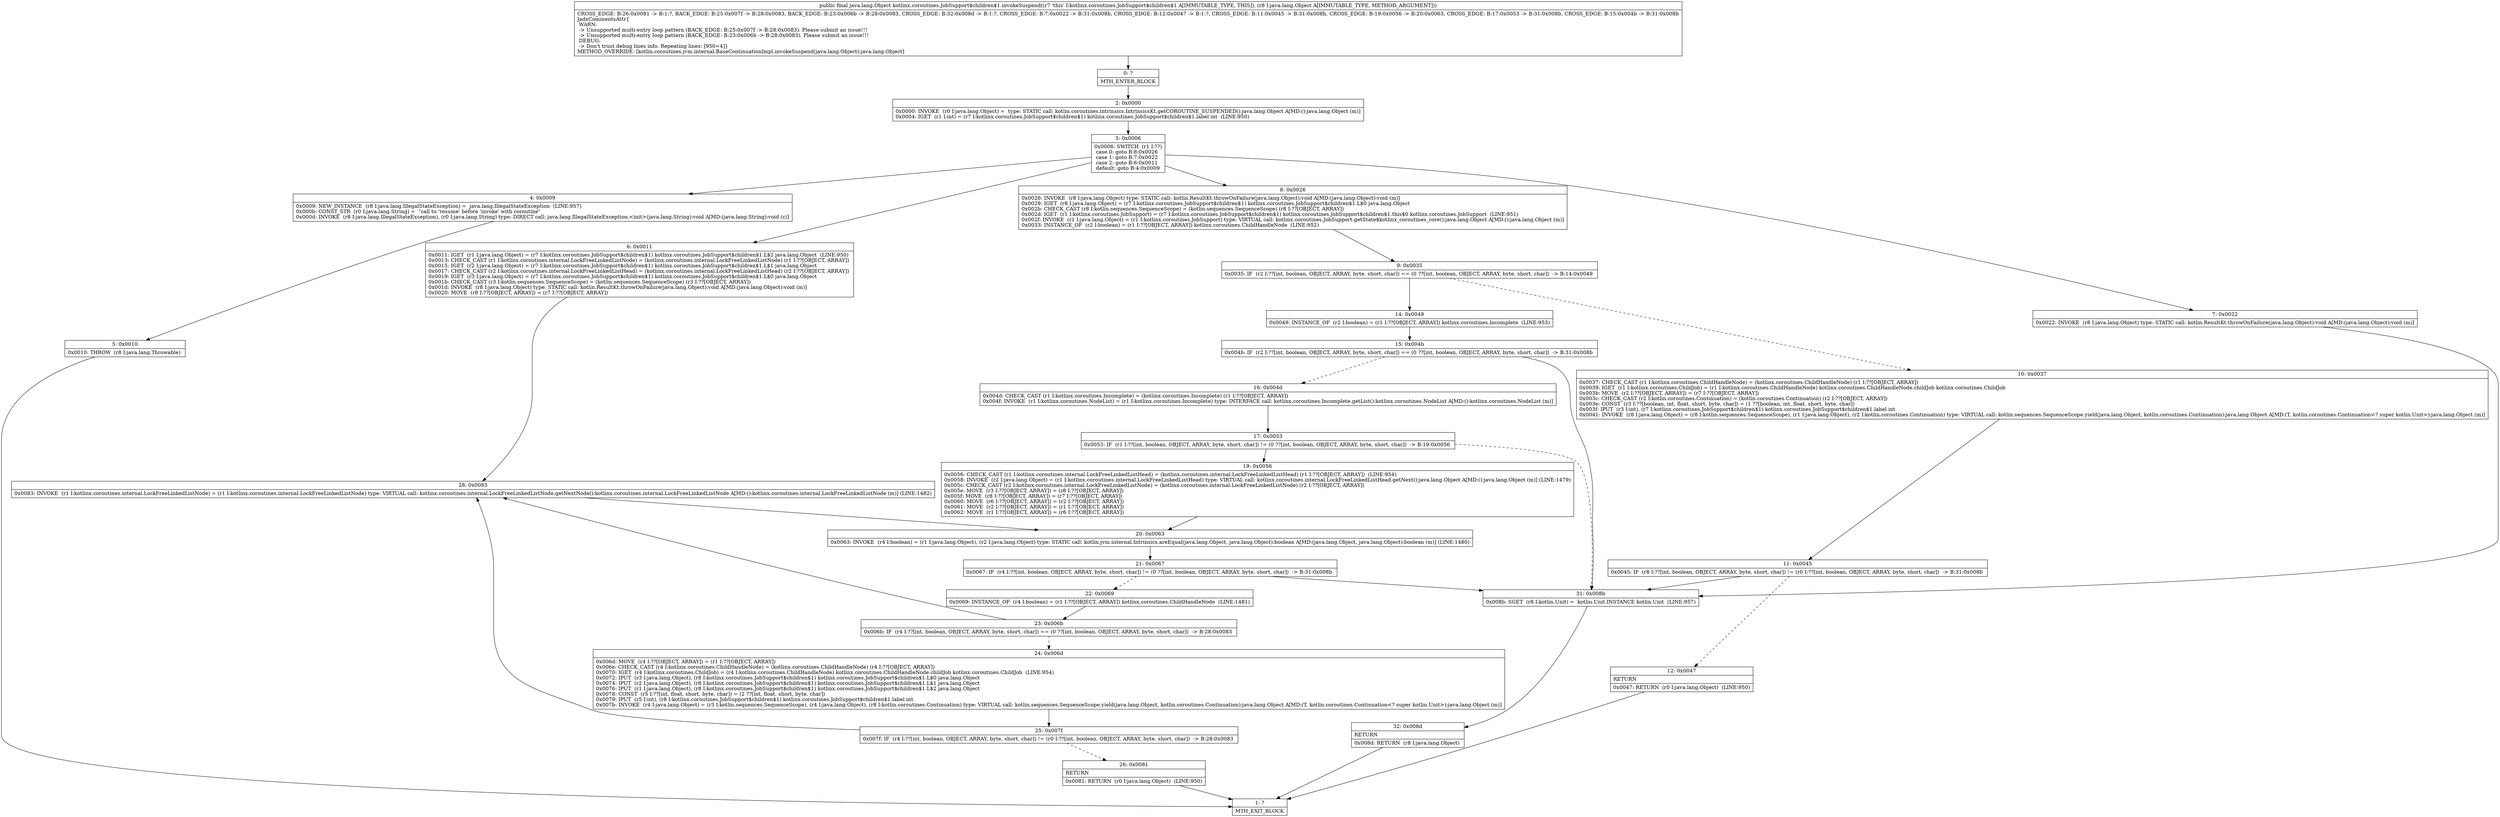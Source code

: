 digraph "CFG forkotlinx.coroutines.JobSupport$children$1.invokeSuspend(Ljava\/lang\/Object;)Ljava\/lang\/Object;" {
Node_0 [shape=record,label="{0\:\ ?|MTH_ENTER_BLOCK\l}"];
Node_2 [shape=record,label="{2\:\ 0x0000|0x0000: INVOKE  (r0 I:java.lang.Object) =  type: STATIC call: kotlin.coroutines.intrinsics.IntrinsicsKt.getCOROUTINE_SUSPENDED():java.lang.Object A[MD:():java.lang.Object (m)]\l0x0004: IGET  (r1 I:int) = (r7 I:kotlinx.coroutines.JobSupport$children$1) kotlinx.coroutines.JobSupport$children$1.label int  (LINE:950)\l}"];
Node_3 [shape=record,label="{3\:\ 0x0006|0x0006: SWITCH  (r1 I:??)\l case 0: goto B:8:0x0026\l case 1: goto B:7:0x0022\l case 2: goto B:6:0x0011\l default: goto B:4:0x0009 \l}"];
Node_4 [shape=record,label="{4\:\ 0x0009|0x0009: NEW_INSTANCE  (r8 I:java.lang.IllegalStateException) =  java.lang.IllegalStateException  (LINE:957)\l0x000b: CONST_STR  (r0 I:java.lang.String) =  \"call to 'resume' before 'invoke' with coroutine\" \l0x000d: INVOKE  (r8 I:java.lang.IllegalStateException), (r0 I:java.lang.String) type: DIRECT call: java.lang.IllegalStateException.\<init\>(java.lang.String):void A[MD:(java.lang.String):void (c)]\l}"];
Node_5 [shape=record,label="{5\:\ 0x0010|0x0010: THROW  (r8 I:java.lang.Throwable) \l}"];
Node_1 [shape=record,label="{1\:\ ?|MTH_EXIT_BLOCK\l}"];
Node_6 [shape=record,label="{6\:\ 0x0011|0x0011: IGET  (r1 I:java.lang.Object) = (r7 I:kotlinx.coroutines.JobSupport$children$1) kotlinx.coroutines.JobSupport$children$1.L$2 java.lang.Object  (LINE:950)\l0x0013: CHECK_CAST (r1 I:kotlinx.coroutines.internal.LockFreeLinkedListNode) = (kotlinx.coroutines.internal.LockFreeLinkedListNode) (r1 I:??[OBJECT, ARRAY]) \l0x0015: IGET  (r2 I:java.lang.Object) = (r7 I:kotlinx.coroutines.JobSupport$children$1) kotlinx.coroutines.JobSupport$children$1.L$1 java.lang.Object \l0x0017: CHECK_CAST (r2 I:kotlinx.coroutines.internal.LockFreeLinkedListHead) = (kotlinx.coroutines.internal.LockFreeLinkedListHead) (r2 I:??[OBJECT, ARRAY]) \l0x0019: IGET  (r3 I:java.lang.Object) = (r7 I:kotlinx.coroutines.JobSupport$children$1) kotlinx.coroutines.JobSupport$children$1.L$0 java.lang.Object \l0x001b: CHECK_CAST (r3 I:kotlin.sequences.SequenceScope) = (kotlin.sequences.SequenceScope) (r3 I:??[OBJECT, ARRAY]) \l0x001d: INVOKE  (r8 I:java.lang.Object) type: STATIC call: kotlin.ResultKt.throwOnFailure(java.lang.Object):void A[MD:(java.lang.Object):void (m)]\l0x0020: MOVE  (r8 I:??[OBJECT, ARRAY]) = (r7 I:??[OBJECT, ARRAY]) \l}"];
Node_28 [shape=record,label="{28\:\ 0x0083|0x0083: INVOKE  (r1 I:kotlinx.coroutines.internal.LockFreeLinkedListNode) = (r1 I:kotlinx.coroutines.internal.LockFreeLinkedListNode) type: VIRTUAL call: kotlinx.coroutines.internal.LockFreeLinkedListNode.getNextNode():kotlinx.coroutines.internal.LockFreeLinkedListNode A[MD:():kotlinx.coroutines.internal.LockFreeLinkedListNode (m)] (LINE:1482)\l}"];
Node_20 [shape=record,label="{20\:\ 0x0063|0x0063: INVOKE  (r4 I:boolean) = (r1 I:java.lang.Object), (r2 I:java.lang.Object) type: STATIC call: kotlin.jvm.internal.Intrinsics.areEqual(java.lang.Object, java.lang.Object):boolean A[MD:(java.lang.Object, java.lang.Object):boolean (m)] (LINE:1480)\l}"];
Node_21 [shape=record,label="{21\:\ 0x0067|0x0067: IF  (r4 I:??[int, boolean, OBJECT, ARRAY, byte, short, char]) != (0 ??[int, boolean, OBJECT, ARRAY, byte, short, char])  \-\> B:31:0x008b \l}"];
Node_22 [shape=record,label="{22\:\ 0x0069|0x0069: INSTANCE_OF  (r4 I:boolean) = (r1 I:??[OBJECT, ARRAY]) kotlinx.coroutines.ChildHandleNode  (LINE:1481)\l}"];
Node_23 [shape=record,label="{23\:\ 0x006b|0x006b: IF  (r4 I:??[int, boolean, OBJECT, ARRAY, byte, short, char]) == (0 ??[int, boolean, OBJECT, ARRAY, byte, short, char])  \-\> B:28:0x0083 \l}"];
Node_24 [shape=record,label="{24\:\ 0x006d|0x006d: MOVE  (r4 I:??[OBJECT, ARRAY]) = (r1 I:??[OBJECT, ARRAY]) \l0x006e: CHECK_CAST (r4 I:kotlinx.coroutines.ChildHandleNode) = (kotlinx.coroutines.ChildHandleNode) (r4 I:??[OBJECT, ARRAY]) \l0x0070: IGET  (r4 I:kotlinx.coroutines.ChildJob) = (r4 I:kotlinx.coroutines.ChildHandleNode) kotlinx.coroutines.ChildHandleNode.childJob kotlinx.coroutines.ChildJob  (LINE:954)\l0x0072: IPUT  (r3 I:java.lang.Object), (r8 I:kotlinx.coroutines.JobSupport$children$1) kotlinx.coroutines.JobSupport$children$1.L$0 java.lang.Object \l0x0074: IPUT  (r2 I:java.lang.Object), (r8 I:kotlinx.coroutines.JobSupport$children$1) kotlinx.coroutines.JobSupport$children$1.L$1 java.lang.Object \l0x0076: IPUT  (r1 I:java.lang.Object), (r8 I:kotlinx.coroutines.JobSupport$children$1) kotlinx.coroutines.JobSupport$children$1.L$2 java.lang.Object \l0x0078: CONST  (r5 I:??[int, float, short, byte, char]) = (2 ??[int, float, short, byte, char]) \l0x0079: IPUT  (r5 I:int), (r8 I:kotlinx.coroutines.JobSupport$children$1) kotlinx.coroutines.JobSupport$children$1.label int \l0x007b: INVOKE  (r4 I:java.lang.Object) = (r3 I:kotlin.sequences.SequenceScope), (r4 I:java.lang.Object), (r8 I:kotlin.coroutines.Continuation) type: VIRTUAL call: kotlin.sequences.SequenceScope.yield(java.lang.Object, kotlin.coroutines.Continuation):java.lang.Object A[MD:(T, kotlin.coroutines.Continuation\<? super kotlin.Unit\>):java.lang.Object (m)]\l}"];
Node_25 [shape=record,label="{25\:\ 0x007f|0x007f: IF  (r4 I:??[int, boolean, OBJECT, ARRAY, byte, short, char]) != (r0 I:??[int, boolean, OBJECT, ARRAY, byte, short, char])  \-\> B:28:0x0083 \l}"];
Node_26 [shape=record,label="{26\:\ 0x0081|RETURN\l|0x0081: RETURN  (r0 I:java.lang.Object)  (LINE:950)\l}"];
Node_31 [shape=record,label="{31\:\ 0x008b|0x008b: SGET  (r8 I:kotlin.Unit) =  kotlin.Unit.INSTANCE kotlin.Unit  (LINE:957)\l}"];
Node_32 [shape=record,label="{32\:\ 0x008d|RETURN\l|0x008d: RETURN  (r8 I:java.lang.Object) \l}"];
Node_7 [shape=record,label="{7\:\ 0x0022|0x0022: INVOKE  (r8 I:java.lang.Object) type: STATIC call: kotlin.ResultKt.throwOnFailure(java.lang.Object):void A[MD:(java.lang.Object):void (m)]\l}"];
Node_8 [shape=record,label="{8\:\ 0x0026|0x0026: INVOKE  (r8 I:java.lang.Object) type: STATIC call: kotlin.ResultKt.throwOnFailure(java.lang.Object):void A[MD:(java.lang.Object):void (m)]\l0x0029: IGET  (r8 I:java.lang.Object) = (r7 I:kotlinx.coroutines.JobSupport$children$1) kotlinx.coroutines.JobSupport$children$1.L$0 java.lang.Object \l0x002b: CHECK_CAST (r8 I:kotlin.sequences.SequenceScope) = (kotlin.sequences.SequenceScope) (r8 I:??[OBJECT, ARRAY]) \l0x002d: IGET  (r1 I:kotlinx.coroutines.JobSupport) = (r7 I:kotlinx.coroutines.JobSupport$children$1) kotlinx.coroutines.JobSupport$children$1.this$0 kotlinx.coroutines.JobSupport  (LINE:951)\l0x002f: INVOKE  (r1 I:java.lang.Object) = (r1 I:kotlinx.coroutines.JobSupport) type: VIRTUAL call: kotlinx.coroutines.JobSupport.getState$kotlinx_coroutines_core():java.lang.Object A[MD:():java.lang.Object (m)]\l0x0033: INSTANCE_OF  (r2 I:boolean) = (r1 I:??[OBJECT, ARRAY]) kotlinx.coroutines.ChildHandleNode  (LINE:952)\l}"];
Node_9 [shape=record,label="{9\:\ 0x0035|0x0035: IF  (r2 I:??[int, boolean, OBJECT, ARRAY, byte, short, char]) == (0 ??[int, boolean, OBJECT, ARRAY, byte, short, char])  \-\> B:14:0x0049 \l}"];
Node_10 [shape=record,label="{10\:\ 0x0037|0x0037: CHECK_CAST (r1 I:kotlinx.coroutines.ChildHandleNode) = (kotlinx.coroutines.ChildHandleNode) (r1 I:??[OBJECT, ARRAY]) \l0x0039: IGET  (r1 I:kotlinx.coroutines.ChildJob) = (r1 I:kotlinx.coroutines.ChildHandleNode) kotlinx.coroutines.ChildHandleNode.childJob kotlinx.coroutines.ChildJob \l0x003b: MOVE  (r2 I:??[OBJECT, ARRAY]) = (r7 I:??[OBJECT, ARRAY]) \l0x003c: CHECK_CAST (r2 I:kotlin.coroutines.Continuation) = (kotlin.coroutines.Continuation) (r2 I:??[OBJECT, ARRAY]) \l0x003e: CONST  (r3 I:??[boolean, int, float, short, byte, char]) = (1 ??[boolean, int, float, short, byte, char]) \l0x003f: IPUT  (r3 I:int), (r7 I:kotlinx.coroutines.JobSupport$children$1) kotlinx.coroutines.JobSupport$children$1.label int \l0x0041: INVOKE  (r8 I:java.lang.Object) = (r8 I:kotlin.sequences.SequenceScope), (r1 I:java.lang.Object), (r2 I:kotlin.coroutines.Continuation) type: VIRTUAL call: kotlin.sequences.SequenceScope.yield(java.lang.Object, kotlin.coroutines.Continuation):java.lang.Object A[MD:(T, kotlin.coroutines.Continuation\<? super kotlin.Unit\>):java.lang.Object (m)]\l}"];
Node_11 [shape=record,label="{11\:\ 0x0045|0x0045: IF  (r8 I:??[int, boolean, OBJECT, ARRAY, byte, short, char]) != (r0 I:??[int, boolean, OBJECT, ARRAY, byte, short, char])  \-\> B:31:0x008b \l}"];
Node_12 [shape=record,label="{12\:\ 0x0047|RETURN\l|0x0047: RETURN  (r0 I:java.lang.Object)  (LINE:950)\l}"];
Node_14 [shape=record,label="{14\:\ 0x0049|0x0049: INSTANCE_OF  (r2 I:boolean) = (r1 I:??[OBJECT, ARRAY]) kotlinx.coroutines.Incomplete  (LINE:953)\l}"];
Node_15 [shape=record,label="{15\:\ 0x004b|0x004b: IF  (r2 I:??[int, boolean, OBJECT, ARRAY, byte, short, char]) == (0 ??[int, boolean, OBJECT, ARRAY, byte, short, char])  \-\> B:31:0x008b \l}"];
Node_16 [shape=record,label="{16\:\ 0x004d|0x004d: CHECK_CAST (r1 I:kotlinx.coroutines.Incomplete) = (kotlinx.coroutines.Incomplete) (r1 I:??[OBJECT, ARRAY]) \l0x004f: INVOKE  (r1 I:kotlinx.coroutines.NodeList) = (r1 I:kotlinx.coroutines.Incomplete) type: INTERFACE call: kotlinx.coroutines.Incomplete.getList():kotlinx.coroutines.NodeList A[MD:():kotlinx.coroutines.NodeList (m)]\l}"];
Node_17 [shape=record,label="{17\:\ 0x0053|0x0053: IF  (r1 I:??[int, boolean, OBJECT, ARRAY, byte, short, char]) != (0 ??[int, boolean, OBJECT, ARRAY, byte, short, char])  \-\> B:19:0x0056 \l}"];
Node_19 [shape=record,label="{19\:\ 0x0056|0x0056: CHECK_CAST (r1 I:kotlinx.coroutines.internal.LockFreeLinkedListHead) = (kotlinx.coroutines.internal.LockFreeLinkedListHead) (r1 I:??[OBJECT, ARRAY])  (LINE:954)\l0x0058: INVOKE  (r2 I:java.lang.Object) = (r1 I:kotlinx.coroutines.internal.LockFreeLinkedListHead) type: VIRTUAL call: kotlinx.coroutines.internal.LockFreeLinkedListHead.getNext():java.lang.Object A[MD:():java.lang.Object (m)] (LINE:1479)\l0x005c: CHECK_CAST (r2 I:kotlinx.coroutines.internal.LockFreeLinkedListNode) = (kotlinx.coroutines.internal.LockFreeLinkedListNode) (r2 I:??[OBJECT, ARRAY]) \l0x005e: MOVE  (r3 I:??[OBJECT, ARRAY]) = (r8 I:??[OBJECT, ARRAY]) \l0x005f: MOVE  (r8 I:??[OBJECT, ARRAY]) = (r7 I:??[OBJECT, ARRAY]) \l0x0060: MOVE  (r6 I:??[OBJECT, ARRAY]) = (r2 I:??[OBJECT, ARRAY]) \l0x0061: MOVE  (r2 I:??[OBJECT, ARRAY]) = (r1 I:??[OBJECT, ARRAY]) \l0x0062: MOVE  (r1 I:??[OBJECT, ARRAY]) = (r6 I:??[OBJECT, ARRAY]) \l}"];
MethodNode[shape=record,label="{public final java.lang.Object kotlinx.coroutines.JobSupport$children$1.invokeSuspend((r7 'this' I:kotlinx.coroutines.JobSupport$children$1 A[IMMUTABLE_TYPE, THIS]), (r8 I:java.lang.Object A[IMMUTABLE_TYPE, METHOD_ARGUMENT]))  | CROSS_EDGE: B:26:0x0081 \-\> B:1:?, BACK_EDGE: B:25:0x007f \-\> B:28:0x0083, BACK_EDGE: B:23:0x006b \-\> B:28:0x0083, CROSS_EDGE: B:32:0x008d \-\> B:1:?, CROSS_EDGE: B:7:0x0022 \-\> B:31:0x008b, CROSS_EDGE: B:12:0x0047 \-\> B:1:?, CROSS_EDGE: B:11:0x0045 \-\> B:31:0x008b, CROSS_EDGE: B:19:0x0056 \-\> B:20:0x0063, CROSS_EDGE: B:17:0x0053 \-\> B:31:0x008b, CROSS_EDGE: B:15:0x004b \-\> B:31:0x008b\lJadxCommentsAttr\{\l WARN: \l \-\> Unsupported multi\-entry loop pattern (BACK_EDGE: B:25:0x007f \-\> B:28:0x0083). Please submit an issue!!!\l \-\> Unsupported multi\-entry loop pattern (BACK_EDGE: B:23:0x006b \-\> B:28:0x0083). Please submit an issue!!!\l DEBUG: \l \-\> Don't trust debug lines info. Repeating lines: [950=4]\}\lMETHOD_OVERRIDE: [kotlin.coroutines.jvm.internal.BaseContinuationImpl.invokeSuspend(java.lang.Object):java.lang.Object]\l}"];
MethodNode -> Node_0;Node_0 -> Node_2;
Node_2 -> Node_3;
Node_3 -> Node_4;
Node_3 -> Node_6;
Node_3 -> Node_7;
Node_3 -> Node_8;
Node_4 -> Node_5;
Node_5 -> Node_1;
Node_6 -> Node_28;
Node_28 -> Node_20;
Node_20 -> Node_21;
Node_21 -> Node_22[style=dashed];
Node_21 -> Node_31;
Node_22 -> Node_23;
Node_23 -> Node_24[style=dashed];
Node_23 -> Node_28;
Node_24 -> Node_25;
Node_25 -> Node_26[style=dashed];
Node_25 -> Node_28;
Node_26 -> Node_1;
Node_31 -> Node_32;
Node_32 -> Node_1;
Node_7 -> Node_31;
Node_8 -> Node_9;
Node_9 -> Node_10[style=dashed];
Node_9 -> Node_14;
Node_10 -> Node_11;
Node_11 -> Node_12[style=dashed];
Node_11 -> Node_31;
Node_12 -> Node_1;
Node_14 -> Node_15;
Node_15 -> Node_16[style=dashed];
Node_15 -> Node_31;
Node_16 -> Node_17;
Node_17 -> Node_19;
Node_17 -> Node_31[style=dashed];
Node_19 -> Node_20;
}

